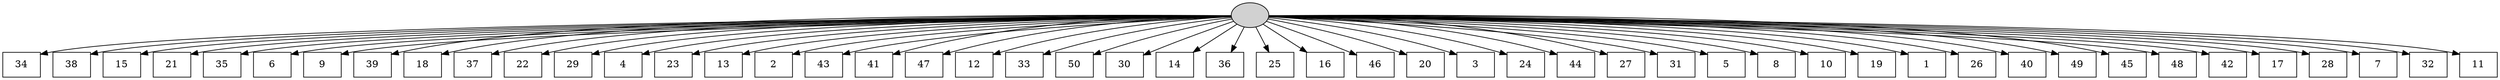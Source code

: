 digraph G {
0[style=filled, fillcolor=grey82, label=""];
1[shape=box,style=filled, fillcolor=white,label="34\n"];
2[shape=box,style=filled, fillcolor=white,label="38\n"];
3[shape=box,style=filled, fillcolor=white,label="15\n"];
4[shape=box,style=filled, fillcolor=white,label="21\n"];
5[shape=box,style=filled, fillcolor=white,label="35\n"];
6[shape=box,style=filled, fillcolor=white,label="6\n"];
7[shape=box,style=filled, fillcolor=white,label="9\n"];
8[shape=box,style=filled, fillcolor=white,label="39\n"];
9[shape=box,style=filled, fillcolor=white,label="18\n"];
10[shape=box,style=filled, fillcolor=white,label="37\n"];
11[shape=box,style=filled, fillcolor=white,label="22\n"];
12[shape=box,style=filled, fillcolor=white,label="29\n"];
13[shape=box,style=filled, fillcolor=white,label="4\n"];
14[shape=box,style=filled, fillcolor=white,label="23\n"];
15[shape=box,style=filled, fillcolor=white,label="13\n"];
16[shape=box,style=filled, fillcolor=white,label="2\n"];
17[shape=box,style=filled, fillcolor=white,label="43\n"];
18[shape=box,style=filled, fillcolor=white,label="41\n"];
19[shape=box,style=filled, fillcolor=white,label="47\n"];
20[shape=box,style=filled, fillcolor=white,label="12\n"];
21[shape=box,style=filled, fillcolor=white,label="33\n"];
22[shape=box,style=filled, fillcolor=white,label="50\n"];
23[shape=box,style=filled, fillcolor=white,label="30\n"];
24[shape=box,style=filled, fillcolor=white,label="14\n"];
25[shape=box,style=filled, fillcolor=white,label="36\n"];
26[shape=box,style=filled, fillcolor=white,label="25\n"];
27[shape=box,style=filled, fillcolor=white,label="16\n"];
28[shape=box,style=filled, fillcolor=white,label="46\n"];
29[shape=box,style=filled, fillcolor=white,label="20\n"];
30[shape=box,style=filled, fillcolor=white,label="3\n"];
31[shape=box,style=filled, fillcolor=white,label="24\n"];
32[shape=box,style=filled, fillcolor=white,label="44\n"];
33[shape=box,style=filled, fillcolor=white,label="27\n"];
34[shape=box,style=filled, fillcolor=white,label="31\n"];
35[shape=box,style=filled, fillcolor=white,label="5\n"];
36[shape=box,style=filled, fillcolor=white,label="8\n"];
37[shape=box,style=filled, fillcolor=white,label="10\n"];
38[shape=box,style=filled, fillcolor=white,label="19\n"];
39[shape=box,style=filled, fillcolor=white,label="1\n"];
40[shape=box,style=filled, fillcolor=white,label="26\n"];
41[shape=box,style=filled, fillcolor=white,label="40\n"];
42[shape=box,style=filled, fillcolor=white,label="49\n"];
43[shape=box,style=filled, fillcolor=white,label="45\n"];
44[shape=box,style=filled, fillcolor=white,label="48\n"];
45[shape=box,style=filled, fillcolor=white,label="42\n"];
46[shape=box,style=filled, fillcolor=white,label="17\n"];
47[shape=box,style=filled, fillcolor=white,label="28\n"];
48[shape=box,style=filled, fillcolor=white,label="7\n"];
49[shape=box,style=filled, fillcolor=white,label="32\n"];
50[shape=box,style=filled, fillcolor=white,label="11\n"];
0->1 ;
0->2 ;
0->3 ;
0->4 ;
0->5 ;
0->6 ;
0->7 ;
0->8 ;
0->9 ;
0->10 ;
0->11 ;
0->12 ;
0->13 ;
0->14 ;
0->15 ;
0->16 ;
0->17 ;
0->18 ;
0->19 ;
0->20 ;
0->21 ;
0->22 ;
0->23 ;
0->24 ;
0->25 ;
0->26 ;
0->27 ;
0->28 ;
0->29 ;
0->30 ;
0->31 ;
0->32 ;
0->33 ;
0->34 ;
0->35 ;
0->36 ;
0->37 ;
0->38 ;
0->39 ;
0->40 ;
0->41 ;
0->42 ;
0->43 ;
0->44 ;
0->45 ;
0->46 ;
0->47 ;
0->48 ;
0->49 ;
0->50 ;
}
